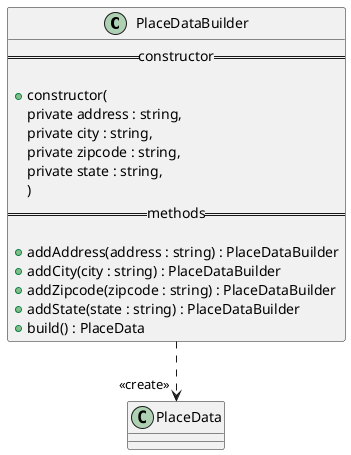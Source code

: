 @startuml PlaceDataBuilder Diagram
class PlaceDataBuilder {
  ==constructor==

  + constructor(
    private address : string,
    private city : string,
    private zipcode : string,
    private state : string,
  )
  ==methods==

  + addAddress(address : string) : PlaceDataBuilder
  + addCity(city : string) : PlaceDataBuilder
  + addZipcode(zipcode : string) : PlaceDataBuilder
  + addState(state : string) : PlaceDataBuilder
  + build() : PlaceData
}

PlaceDataBuilder ..> "<<create>>" PlaceData
@enduml
